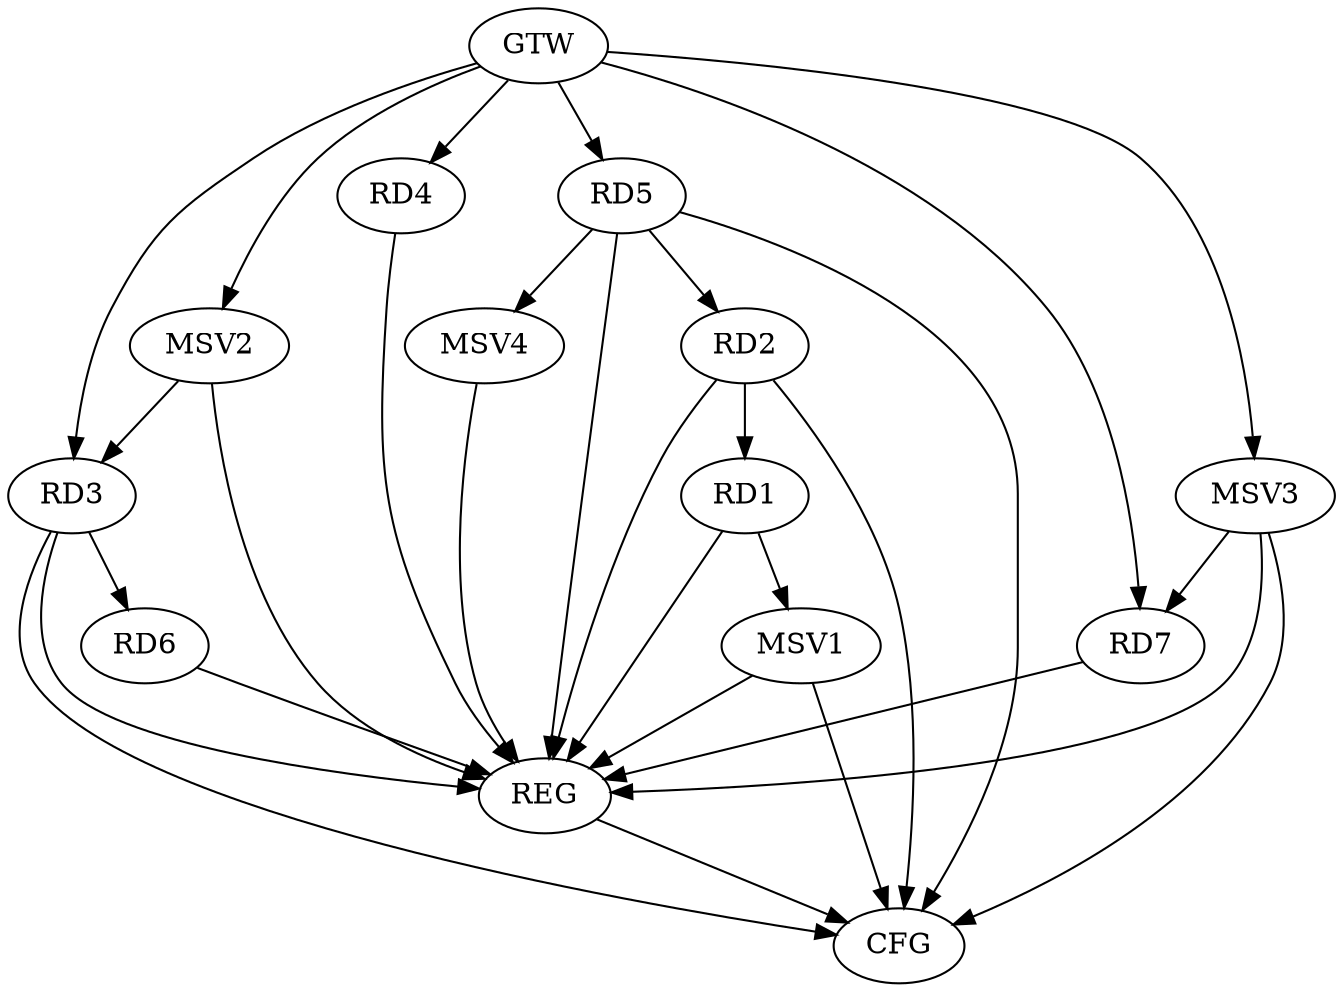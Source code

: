 strict digraph G {
  RD1 [ label="RD1" ];
  RD2 [ label="RD2" ];
  RD3 [ label="RD3" ];
  RD4 [ label="RD4" ];
  RD5 [ label="RD5" ];
  RD6 [ label="RD6" ];
  RD7 [ label="RD7" ];
  GTW [ label="GTW" ];
  REG [ label="REG" ];
  CFG [ label="CFG" ];
  MSV1 [ label="MSV1" ];
  MSV2 [ label="MSV2" ];
  MSV3 [ label="MSV3" ];
  MSV4 [ label="MSV4" ];
  RD2 -> RD1;
  RD5 -> RD2;
  RD3 -> RD6;
  GTW -> RD3;
  GTW -> RD4;
  GTW -> RD5;
  GTW -> RD7;
  RD1 -> REG;
  RD2 -> REG;
  RD3 -> REG;
  RD4 -> REG;
  RD5 -> REG;
  RD6 -> REG;
  RD7 -> REG;
  RD3 -> CFG;
  RD5 -> CFG;
  REG -> CFG;
  RD2 -> CFG;
  RD1 -> MSV1;
  MSV1 -> REG;
  MSV1 -> CFG;
  MSV2 -> RD3;
  GTW -> MSV2;
  MSV2 -> REG;
  MSV3 -> RD7;
  GTW -> MSV3;
  MSV3 -> REG;
  MSV3 -> CFG;
  RD5 -> MSV4;
  MSV4 -> REG;
}
